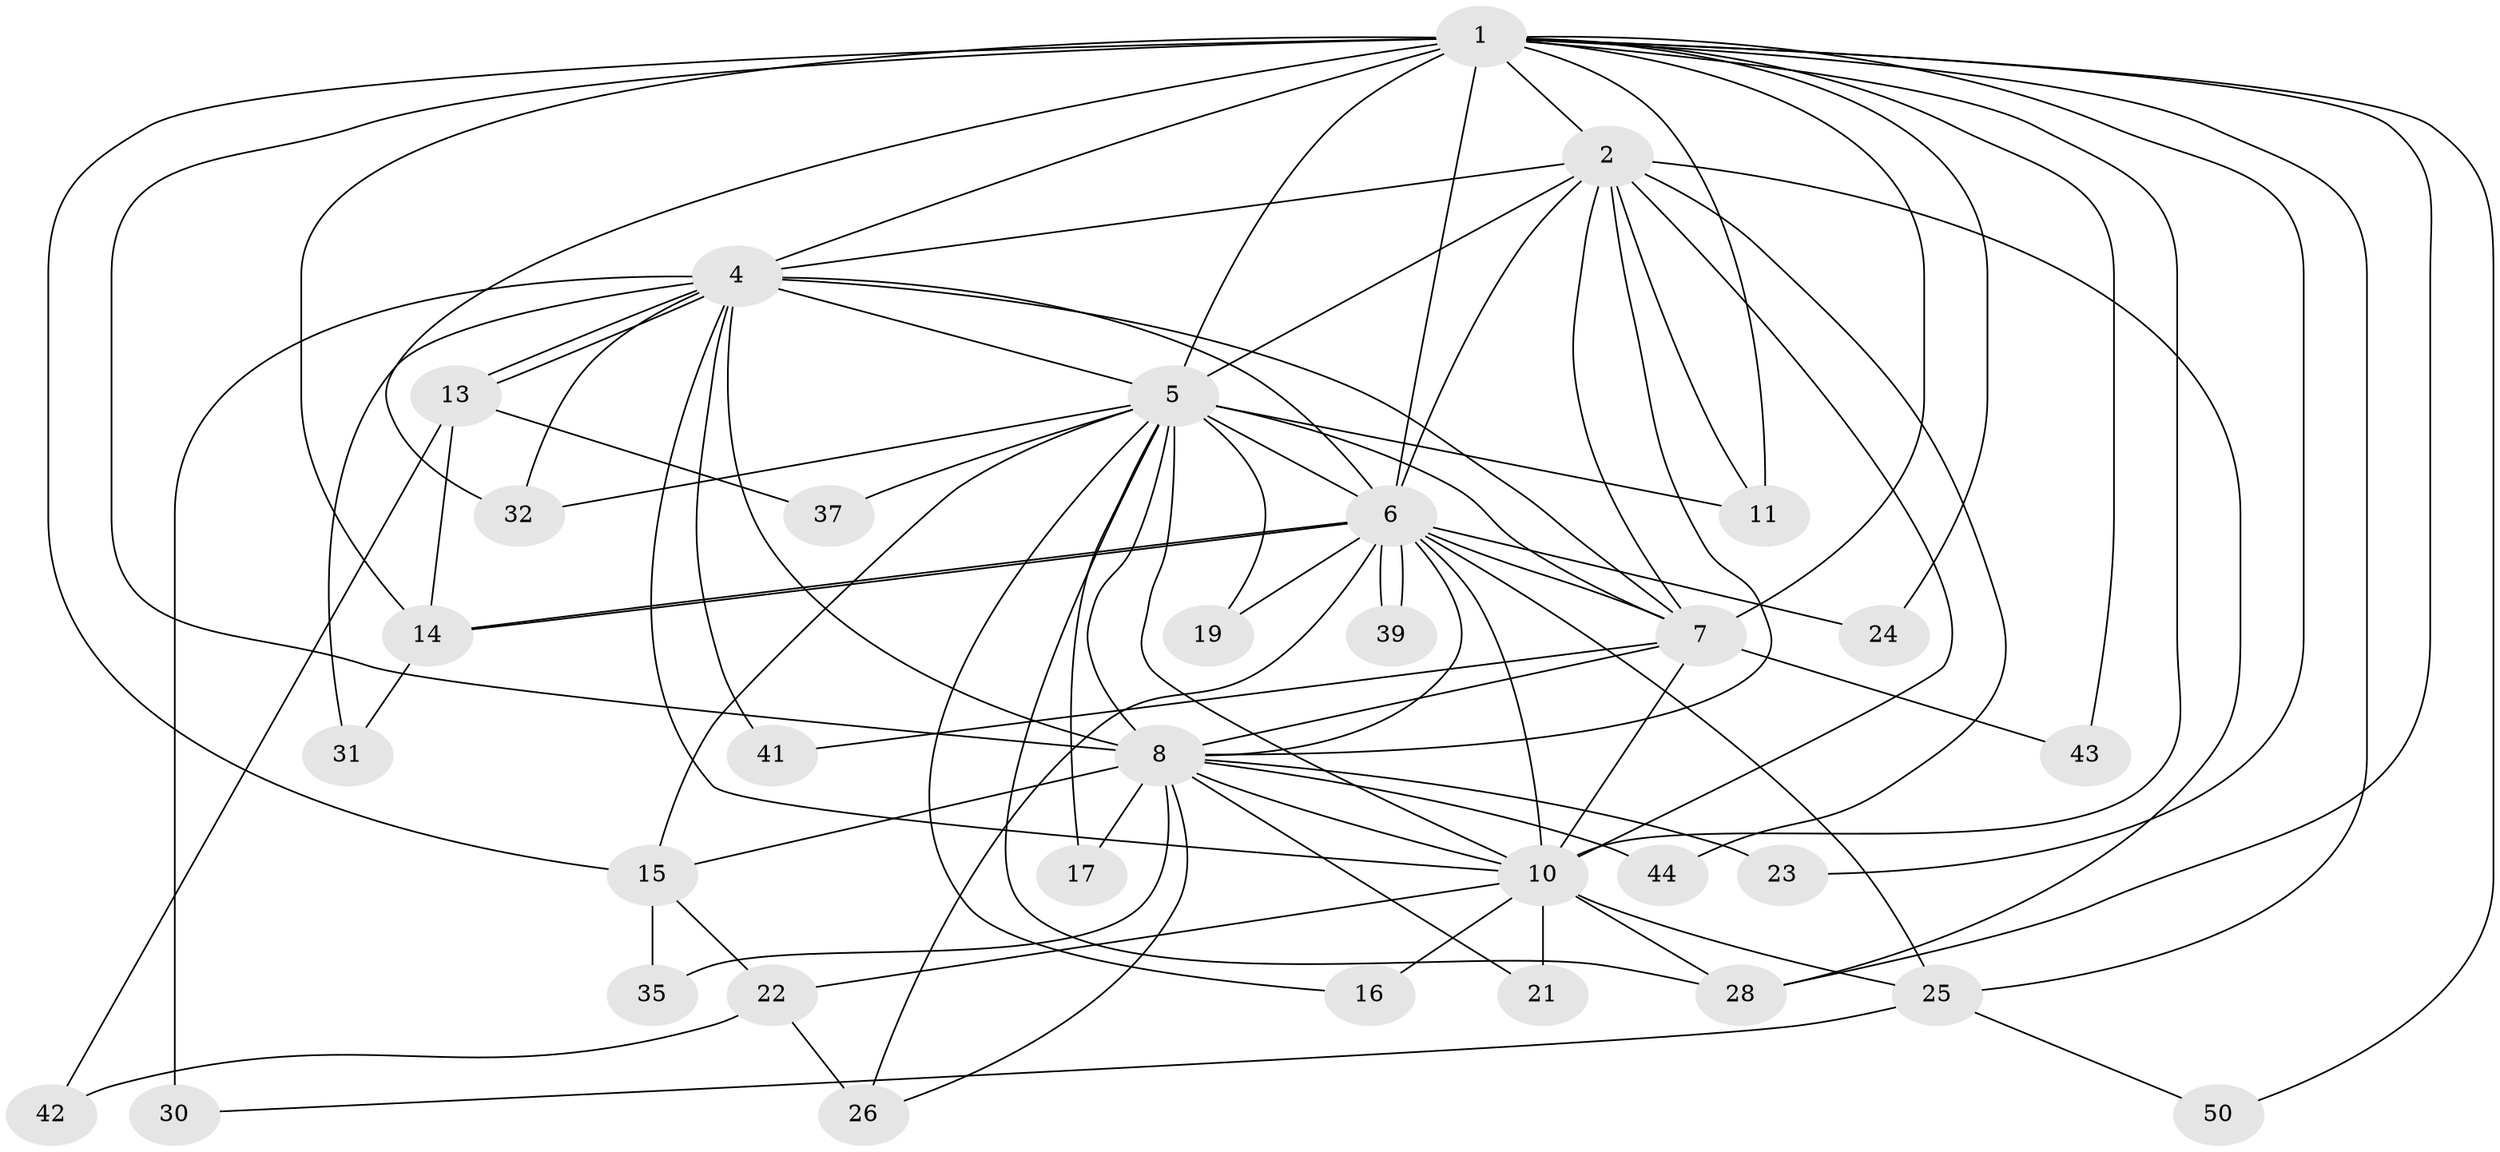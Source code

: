 // original degree distribution, {11: 0.0392156862745098, 13: 0.0196078431372549, 19: 0.0392156862745098, 18: 0.0392156862745098, 12: 0.0196078431372549, 14: 0.0196078431372549, 16: 0.0196078431372549, 3: 0.11764705882352941, 2: 0.5686274509803921, 5: 0.058823529411764705, 4: 0.058823529411764705}
// Generated by graph-tools (version 1.1) at 2025/41/03/06/25 10:41:37]
// undirected, 33 vertices, 87 edges
graph export_dot {
graph [start="1"]
  node [color=gray90,style=filled];
  1 [super="+3"];
  2 [super="+38"];
  4 [super="+20"];
  5 [super="+46"];
  6 [super="+29"];
  7 [super="+40"];
  8 [super="+9"];
  10 [super="+33"];
  11 [super="+12"];
  13 [super="+18"];
  14 [super="+27"];
  15 [super="+51"];
  16;
  17;
  19;
  21 [super="+36"];
  22;
  23;
  24;
  25 [super="+47"];
  26 [super="+34"];
  28 [super="+49"];
  30 [super="+45"];
  31;
  32 [super="+48"];
  35;
  37;
  39;
  41;
  42;
  43;
  44;
  50;
  1 -- 2 [weight=2];
  1 -- 4 [weight=3];
  1 -- 5 [weight=2];
  1 -- 6 [weight=2];
  1 -- 7 [weight=3];
  1 -- 8 [weight=4];
  1 -- 10 [weight=2];
  1 -- 50;
  1 -- 11;
  1 -- 15;
  1 -- 23;
  1 -- 24;
  1 -- 25;
  1 -- 32;
  1 -- 43;
  1 -- 28;
  1 -- 14;
  2 -- 4;
  2 -- 5;
  2 -- 6;
  2 -- 7;
  2 -- 8 [weight=2];
  2 -- 10 [weight=2];
  2 -- 11;
  2 -- 28;
  2 -- 44;
  4 -- 5;
  4 -- 6 [weight=2];
  4 -- 7;
  4 -- 8 [weight=2];
  4 -- 10;
  4 -- 13;
  4 -- 13;
  4 -- 30 [weight=2];
  4 -- 31;
  4 -- 32;
  4 -- 41;
  5 -- 6;
  5 -- 7;
  5 -- 8 [weight=2];
  5 -- 10;
  5 -- 16;
  5 -- 17;
  5 -- 19;
  5 -- 28;
  5 -- 37;
  5 -- 15;
  5 -- 11;
  5 -- 32;
  6 -- 7;
  6 -- 8 [weight=2];
  6 -- 10;
  6 -- 14;
  6 -- 14;
  6 -- 19;
  6 -- 24;
  6 -- 25;
  6 -- 39;
  6 -- 39;
  6 -- 26;
  7 -- 8 [weight=2];
  7 -- 10;
  7 -- 41;
  7 -- 43;
  8 -- 10 [weight=2];
  8 -- 35;
  8 -- 44;
  8 -- 15;
  8 -- 17;
  8 -- 21;
  8 -- 23;
  8 -- 26;
  10 -- 16;
  10 -- 21 [weight=2];
  10 -- 22;
  10 -- 28;
  10 -- 25;
  13 -- 37;
  13 -- 42;
  13 -- 14;
  14 -- 31;
  15 -- 22;
  15 -- 35;
  22 -- 26;
  22 -- 42;
  25 -- 30;
  25 -- 50;
}
